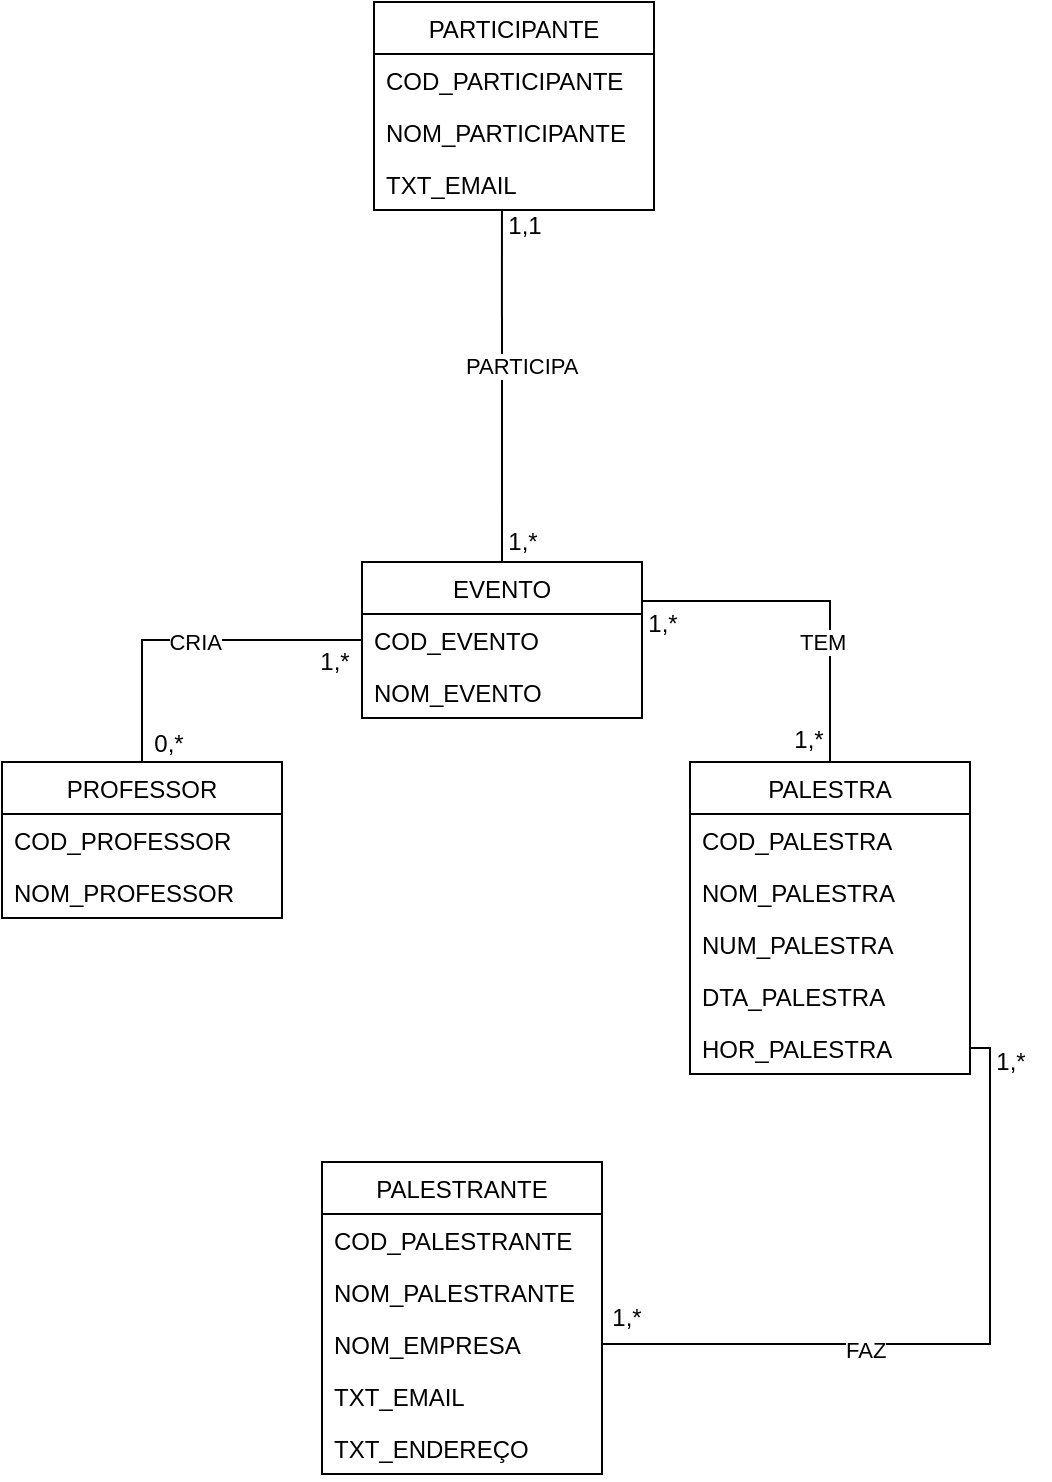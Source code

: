 <mxfile version="20.5.1" type="onedrive"><diagram id="pc-Z7sqC6R3TpcSaFfc8" name="Página-1"><mxGraphModel grid="1" page="1" gridSize="10" guides="1" tooltips="1" connect="1" arrows="1" fold="1" pageScale="1" pageWidth="827" pageHeight="1169" math="0" shadow="0"><root><mxCell id="0"/><mxCell id="1" parent="0"/><mxCell id="lpevmBrKTcH7-PQf0RzZ-1" value="EVENTO" style="swimlane;fontStyle=0;childLayout=stackLayout;horizontal=1;startSize=26;fillColor=none;horizontalStack=0;resizeParent=1;resizeParentMax=0;resizeLast=0;collapsible=1;marginBottom=0;" vertex="1" parent="1"><mxGeometry x="240" y="290" width="140" height="78" as="geometry"/></mxCell><mxCell id="lpevmBrKTcH7-PQf0RzZ-2" value="COD_EVENTO    " style="text;strokeColor=none;fillColor=none;align=left;verticalAlign=top;spacingLeft=4;spacingRight=4;overflow=hidden;rotatable=0;points=[[0,0.5],[1,0.5]];portConstraint=eastwest;" vertex="1" parent="lpevmBrKTcH7-PQf0RzZ-1"><mxGeometry y="26" width="140" height="26" as="geometry"/></mxCell><mxCell id="lpevmBrKTcH7-PQf0RzZ-3" value="NOM_EVENTO" style="text;strokeColor=none;fillColor=none;align=left;verticalAlign=top;spacingLeft=4;spacingRight=4;overflow=hidden;rotatable=0;points=[[0,0.5],[1,0.5]];portConstraint=eastwest;" vertex="1" parent="lpevmBrKTcH7-PQf0RzZ-1"><mxGeometry y="52" width="140" height="26" as="geometry"/></mxCell><mxCell id="lpevmBrKTcH7-PQf0RzZ-5" value="PALESTRA" style="swimlane;fontStyle=0;childLayout=stackLayout;horizontal=1;startSize=26;fillColor=none;horizontalStack=0;resizeParent=1;resizeParentMax=0;resizeLast=0;collapsible=1;marginBottom=0;" vertex="1" parent="1"><mxGeometry x="404" y="390" width="140" height="156" as="geometry"/></mxCell><mxCell id="lpevmBrKTcH7-PQf0RzZ-6" value="COD_PALESTRA" style="text;strokeColor=none;fillColor=none;align=left;verticalAlign=top;spacingLeft=4;spacingRight=4;overflow=hidden;rotatable=0;points=[[0,0.5],[1,0.5]];portConstraint=eastwest;" vertex="1" parent="lpevmBrKTcH7-PQf0RzZ-5"><mxGeometry y="26" width="140" height="26" as="geometry"/></mxCell><mxCell id="lpevmBrKTcH7-PQf0RzZ-7" value="NOM_PALESTRA" style="text;strokeColor=none;fillColor=none;align=left;verticalAlign=top;spacingLeft=4;spacingRight=4;overflow=hidden;rotatable=0;points=[[0,0.5],[1,0.5]];portConstraint=eastwest;" vertex="1" parent="lpevmBrKTcH7-PQf0RzZ-5"><mxGeometry y="52" width="140" height="26" as="geometry"/></mxCell><mxCell id="lpevmBrKTcH7-PQf0RzZ-35" value="NUM_PALESTRA" style="text;strokeColor=none;fillColor=none;align=left;verticalAlign=top;spacingLeft=4;spacingRight=4;overflow=hidden;rotatable=0;points=[[0,0.5],[1,0.5]];portConstraint=eastwest;" vertex="1" parent="lpevmBrKTcH7-PQf0RzZ-5"><mxGeometry y="78" width="140" height="26" as="geometry"/></mxCell><mxCell id="lpevmBrKTcH7-PQf0RzZ-8" value="DTA_PALESTRA" style="text;strokeColor=none;fillColor=none;align=left;verticalAlign=top;spacingLeft=4;spacingRight=4;overflow=hidden;rotatable=0;points=[[0,0.5],[1,0.5]];portConstraint=eastwest;" vertex="1" parent="lpevmBrKTcH7-PQf0RzZ-5"><mxGeometry y="104" width="140" height="26" as="geometry"/></mxCell><mxCell id="lpevmBrKTcH7-PQf0RzZ-19" value="HOR_PALESTRA" style="text;strokeColor=none;fillColor=none;align=left;verticalAlign=top;spacingLeft=4;spacingRight=4;overflow=hidden;rotatable=0;points=[[0,0.5],[1,0.5]];portConstraint=eastwest;" vertex="1" parent="lpevmBrKTcH7-PQf0RzZ-5"><mxGeometry y="130" width="140" height="26" as="geometry"/></mxCell><mxCell id="lpevmBrKTcH7-PQf0RzZ-9" value="PARTICIPANTE" style="swimlane;fontStyle=0;childLayout=stackLayout;horizontal=1;startSize=26;fillColor=none;horizontalStack=0;resizeParent=1;resizeParentMax=0;resizeLast=0;collapsible=1;marginBottom=0;" vertex="1" parent="1"><mxGeometry x="246" y="10" width="140" height="104" as="geometry"/></mxCell><mxCell id="lpevmBrKTcH7-PQf0RzZ-10" value="COD_PARTICIPANTE" style="text;strokeColor=none;fillColor=none;align=left;verticalAlign=top;spacingLeft=4;spacingRight=4;overflow=hidden;rotatable=0;points=[[0,0.5],[1,0.5]];portConstraint=eastwest;" vertex="1" parent="lpevmBrKTcH7-PQf0RzZ-9"><mxGeometry y="26" width="140" height="26" as="geometry"/></mxCell><mxCell id="lpevmBrKTcH7-PQf0RzZ-11" value="NOM_PARTICIPANTE" style="text;strokeColor=none;fillColor=none;align=left;verticalAlign=top;spacingLeft=4;spacingRight=4;overflow=hidden;rotatable=0;points=[[0,0.5],[1,0.5]];portConstraint=eastwest;" vertex="1" parent="lpevmBrKTcH7-PQf0RzZ-9"><mxGeometry y="52" width="140" height="26" as="geometry"/></mxCell><mxCell id="lpevmBrKTcH7-PQf0RzZ-18" value="TXT_EMAIL" style="text;strokeColor=none;fillColor=none;align=left;verticalAlign=top;spacingLeft=4;spacingRight=4;overflow=hidden;rotatable=0;points=[[0,0.5],[1,0.5]];portConstraint=eastwest;" vertex="1" parent="lpevmBrKTcH7-PQf0RzZ-9"><mxGeometry y="78" width="140" height="26" as="geometry"/></mxCell><mxCell id="lpevmBrKTcH7-PQf0RzZ-13" value="PALESTRANTE" style="swimlane;fontStyle=0;childLayout=stackLayout;horizontal=1;startSize=26;fillColor=none;horizontalStack=0;resizeParent=1;resizeParentMax=0;resizeLast=0;collapsible=1;marginBottom=0;" vertex="1" parent="1"><mxGeometry x="220" y="590" width="140" height="156" as="geometry"/></mxCell><mxCell id="lpevmBrKTcH7-PQf0RzZ-14" value="COD_PALESTRANTE" style="text;strokeColor=none;fillColor=none;align=left;verticalAlign=top;spacingLeft=4;spacingRight=4;overflow=hidden;rotatable=0;points=[[0,0.5],[1,0.5]];portConstraint=eastwest;" vertex="1" parent="lpevmBrKTcH7-PQf0RzZ-13"><mxGeometry y="26" width="140" height="26" as="geometry"/></mxCell><mxCell id="lpevmBrKTcH7-PQf0RzZ-15" value="NOM_PALESTRANTE" style="text;strokeColor=none;fillColor=none;align=left;verticalAlign=top;spacingLeft=4;spacingRight=4;overflow=hidden;rotatable=0;points=[[0,0.5],[1,0.5]];portConstraint=eastwest;" vertex="1" parent="lpevmBrKTcH7-PQf0RzZ-13"><mxGeometry y="52" width="140" height="26" as="geometry"/></mxCell><mxCell id="lpevmBrKTcH7-PQf0RzZ-16" value="NOM_EMPRESA" style="text;strokeColor=none;fillColor=none;align=left;verticalAlign=top;spacingLeft=4;spacingRight=4;overflow=hidden;rotatable=0;points=[[0,0.5],[1,0.5]];portConstraint=eastwest;" vertex="1" parent="lpevmBrKTcH7-PQf0RzZ-13"><mxGeometry y="78" width="140" height="26" as="geometry"/></mxCell><mxCell id="lpevmBrKTcH7-PQf0RzZ-17" value="TXT_EMAIL" style="text;strokeColor=none;fillColor=none;align=left;verticalAlign=top;spacingLeft=4;spacingRight=4;overflow=hidden;rotatable=0;points=[[0,0.5],[1,0.5]];portConstraint=eastwest;" vertex="1" parent="lpevmBrKTcH7-PQf0RzZ-13"><mxGeometry y="104" width="140" height="26" as="geometry"/></mxCell><mxCell id="lpevmBrKTcH7-PQf0RzZ-12" value="TXT_ENDEREÇO" style="text;strokeColor=none;fillColor=none;align=left;verticalAlign=top;spacingLeft=4;spacingRight=4;overflow=hidden;rotatable=0;points=[[0,0.5],[1,0.5]];portConstraint=eastwest;" vertex="1" parent="lpevmBrKTcH7-PQf0RzZ-13"><mxGeometry y="130" width="140" height="26" as="geometry"/></mxCell><mxCell id="lpevmBrKTcH7-PQf0RzZ-20" value="PROFESSOR" style="swimlane;fontStyle=0;childLayout=stackLayout;horizontal=1;startSize=26;fillColor=none;horizontalStack=0;resizeParent=1;resizeParentMax=0;resizeLast=0;collapsible=1;marginBottom=0;" vertex="1" parent="1"><mxGeometry x="60" y="390" width="140" height="78" as="geometry"/></mxCell><mxCell id="lpevmBrKTcH7-PQf0RzZ-21" value="COD_PROFESSOR" style="text;strokeColor=none;fillColor=none;align=left;verticalAlign=top;spacingLeft=4;spacingRight=4;overflow=hidden;rotatable=0;points=[[0,0.5],[1,0.5]];portConstraint=eastwest;" vertex="1" parent="lpevmBrKTcH7-PQf0RzZ-20"><mxGeometry y="26" width="140" height="26" as="geometry"/></mxCell><mxCell id="lpevmBrKTcH7-PQf0RzZ-22" value="NOM_PROFESSOR" style="text;strokeColor=none;fillColor=none;align=left;verticalAlign=top;spacingLeft=4;spacingRight=4;overflow=hidden;rotatable=0;points=[[0,0.5],[1,0.5]];portConstraint=eastwest;" vertex="1" parent="lpevmBrKTcH7-PQf0RzZ-20"><mxGeometry y="52" width="140" height="26" as="geometry"/></mxCell><mxCell id="lpevmBrKTcH7-PQf0RzZ-24" value="" style="endArrow=none;html=1;edgeStyle=orthogonalEdgeStyle;rounded=0;exitX=0.5;exitY=0;exitDx=0;exitDy=0;entryX=0;entryY=0.5;entryDx=0;entryDy=0;" edge="1" parent="1" source="lpevmBrKTcH7-PQf0RzZ-20" target="lpevmBrKTcH7-PQf0RzZ-2"><mxGeometry relative="1" as="geometry"><mxPoint x="310" y="460" as="sourcePoint"/><mxPoint x="470" y="460" as="targetPoint"/></mxGeometry></mxCell><mxCell id="lpevmBrKTcH7-PQf0RzZ-26" value="CRIA" style="edgeLabel;resizable=0;html=1;align=right;verticalAlign=bottom;" connectable="0" vertex="1" parent="lpevmBrKTcH7-PQf0RzZ-24"><mxGeometry x="1" relative="1" as="geometry"><mxPoint x="-70" y="9" as="offset"/></mxGeometry></mxCell><mxCell id="lpevmBrKTcH7-PQf0RzZ-27" value="0,*" style="text;html=1;align=center;verticalAlign=middle;resizable=0;points=[];autosize=1;strokeColor=none;fillColor=none;" vertex="1" parent="1"><mxGeometry x="123" y="366" width="40" height="30" as="geometry"/></mxCell><mxCell id="lpevmBrKTcH7-PQf0RzZ-28" value="1,*" style="text;html=1;align=center;verticalAlign=middle;resizable=0;points=[];autosize=1;strokeColor=none;fillColor=none;" vertex="1" parent="1"><mxGeometry x="206" y="325" width="40" height="30" as="geometry"/></mxCell><mxCell id="lpevmBrKTcH7-PQf0RzZ-30" value="" style="endArrow=none;html=1;edgeStyle=orthogonalEdgeStyle;rounded=0;exitX=1;exitY=0.25;exitDx=0;exitDy=0;entryX=0.5;entryY=0;entryDx=0;entryDy=0;" edge="1" parent="1" source="lpevmBrKTcH7-PQf0RzZ-1" target="lpevmBrKTcH7-PQf0RzZ-5"><mxGeometry relative="1" as="geometry"><mxPoint x="310" y="460" as="sourcePoint"/><mxPoint x="470" y="370" as="targetPoint"/></mxGeometry></mxCell><mxCell id="lpevmBrKTcH7-PQf0RzZ-31" value="TEM" style="edgeLabel;resizable=0;html=1;align=left;verticalAlign=bottom;" connectable="0" vertex="1" parent="lpevmBrKTcH7-PQf0RzZ-30"><mxGeometry x="-1" relative="1" as="geometry"><mxPoint x="77" y="29" as="offset"/></mxGeometry></mxCell><mxCell id="lpevmBrKTcH7-PQf0RzZ-33" value="1,*" style="text;html=1;align=center;verticalAlign=middle;resizable=0;points=[];autosize=1;strokeColor=none;fillColor=none;" vertex="1" parent="1"><mxGeometry x="370" y="306" width="40" height="30" as="geometry"/></mxCell><mxCell id="lpevmBrKTcH7-PQf0RzZ-34" value="1,*" style="text;html=1;align=center;verticalAlign=middle;resizable=0;points=[];autosize=1;strokeColor=none;fillColor=none;" vertex="1" parent="1"><mxGeometry x="443" y="364" width="40" height="30" as="geometry"/></mxCell><mxCell id="lpevmBrKTcH7-PQf0RzZ-36" value="" style="endArrow=none;html=1;edgeStyle=orthogonalEdgeStyle;rounded=0;exitX=1;exitY=0.5;exitDx=0;exitDy=0;entryX=1;entryY=0.5;entryDx=0;entryDy=0;" edge="1" parent="1" source="lpevmBrKTcH7-PQf0RzZ-16" target="lpevmBrKTcH7-PQf0RzZ-19"><mxGeometry relative="1" as="geometry"><mxPoint x="310" y="460" as="sourcePoint"/><mxPoint x="490" y="560" as="targetPoint"/></mxGeometry></mxCell><mxCell id="lpevmBrKTcH7-PQf0RzZ-37" value="FAZ" style="edgeLabel;resizable=0;html=1;align=left;verticalAlign=bottom;" connectable="0" vertex="1" parent="lpevmBrKTcH7-PQf0RzZ-36"><mxGeometry x="-1" relative="1" as="geometry"><mxPoint x="120" y="11" as="offset"/></mxGeometry></mxCell><mxCell id="lpevmBrKTcH7-PQf0RzZ-39" value="1,*" style="text;html=1;align=center;verticalAlign=middle;resizable=0;points=[];autosize=1;strokeColor=none;fillColor=none;" vertex="1" parent="1"><mxGeometry x="352" y="653" width="40" height="30" as="geometry"/></mxCell><mxCell id="lpevmBrKTcH7-PQf0RzZ-40" value="1,*" style="text;html=1;align=center;verticalAlign=middle;resizable=0;points=[];autosize=1;strokeColor=none;fillColor=none;" vertex="1" parent="1"><mxGeometry x="544" y="525" width="40" height="30" as="geometry"/></mxCell><mxCell id="lpevmBrKTcH7-PQf0RzZ-42" value="" style="endArrow=none;html=1;edgeStyle=orthogonalEdgeStyle;rounded=0;exitX=0.5;exitY=0;exitDx=0;exitDy=0;entryX=0.457;entryY=1;entryDx=0;entryDy=0;entryPerimeter=0;" edge="1" parent="1" source="lpevmBrKTcH7-PQf0RzZ-1" target="lpevmBrKTcH7-PQf0RzZ-18"><mxGeometry relative="1" as="geometry"><mxPoint x="320" y="380" as="sourcePoint"/><mxPoint x="309" y="120" as="targetPoint"/></mxGeometry></mxCell><mxCell id="lpevmBrKTcH7-PQf0RzZ-43" value="PARTICIPA" style="edgeLabel;resizable=0;html=1;align=left;verticalAlign=bottom;" connectable="0" vertex="1" parent="lpevmBrKTcH7-PQf0RzZ-42"><mxGeometry x="-1" relative="1" as="geometry"><mxPoint x="-20" y="-90" as="offset"/></mxGeometry></mxCell><mxCell id="lpevmBrKTcH7-PQf0RzZ-45" value="1,1" style="text;html=1;align=center;verticalAlign=middle;resizable=0;points=[];autosize=1;strokeColor=none;fillColor=none;" vertex="1" parent="1"><mxGeometry x="301" y="107" width="40" height="30" as="geometry"/></mxCell><mxCell id="lpevmBrKTcH7-PQf0RzZ-46" value="1,*" style="text;html=1;align=center;verticalAlign=middle;resizable=0;points=[];autosize=1;strokeColor=none;fillColor=none;" vertex="1" parent="1"><mxGeometry x="300" y="265" width="40" height="30" as="geometry"/></mxCell></root></mxGraphModel></diagram></mxfile>